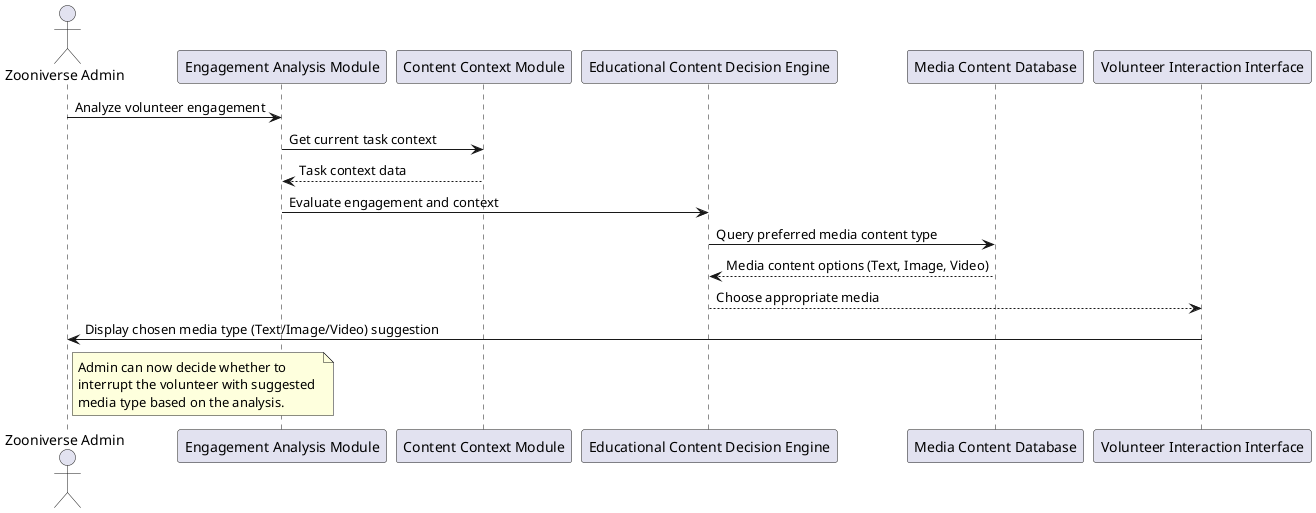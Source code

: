 @startuml
actor "Zooniverse Admin" as Admin
participant "Engagement Analysis Module" as EAM
participant "Content Context Module" as CCM
participant "Educational Content Decision Engine" as ECDE
participant "Media Content Database" as MCD
participant "Volunteer Interaction Interface" as VInterface

Admin -> EAM: Analyze volunteer engagement
EAM -> CCM: Get current task context
CCM --> EAM: Task context data
EAM -> ECDE: Evaluate engagement and context
ECDE -> MCD: Query preferred media content type
MCD --> ECDE: Media content options (Text, Image, Video)
ECDE --> VInterface: Choose appropriate media
VInterface -> Admin: Display chosen media type (Text/Image/Video) suggestion
note right of Admin
  Admin can now decide whether to  
  interrupt the volunteer with suggested 
  media type based on the analysis.
end note

@enduml